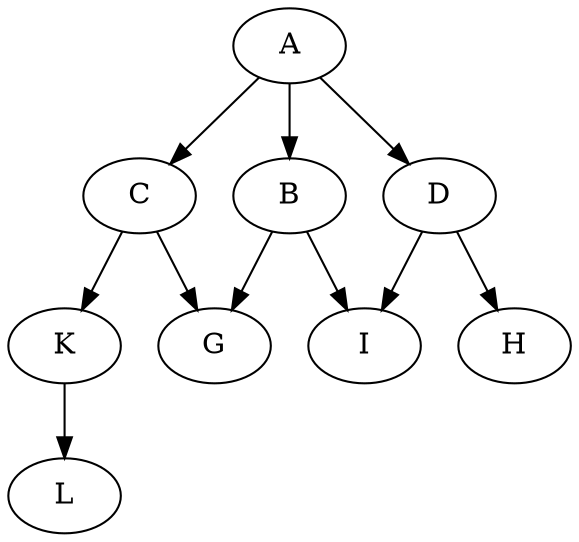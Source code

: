 strict digraph  {
	A -> B;
	A -> C;
	A -> D;
	B -> I;
	B -> G;
	C -> G;
	C -> K;
	D -> H;
	D -> I;
	K -> L;
}